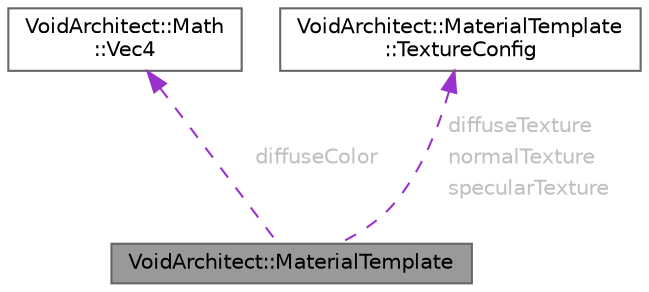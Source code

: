 digraph "VoidArchitect::MaterialTemplate"
{
 // LATEX_PDF_SIZE
  bgcolor="transparent";
  edge [fontname=Helvetica,fontsize=10,labelfontname=Helvetica,labelfontsize=10];
  node [fontname=Helvetica,fontsize=10,shape=box,height=0.2,width=0.4];
  Node1 [id="Node000001",label="VoidArchitect::MaterialTemplate",height=0.2,width=0.4,color="gray40", fillcolor="grey60", style="filled", fontcolor="black",tooltip=" "];
  Node2 -> Node1 [id="edge1_Node000001_Node000002",dir="back",color="darkorchid3",style="dashed",tooltip=" ",label=<<TABLE CELLBORDER="0" BORDER="0"><TR><TD VALIGN="top" ALIGN="LEFT" CELLPADDING="1" CELLSPACING="0">diffuseColor</TD></TR>
</TABLE>> ,fontcolor="grey" ];
  Node2 [id="Node000002",label="VoidArchitect::Math\l::Vec4",height=0.2,width=0.4,color="gray40", fillcolor="white", style="filled",URL="$class_void_architect_1_1_math_1_1_vec4.html",tooltip=" "];
  Node3 -> Node1 [id="edge2_Node000001_Node000003",dir="back",color="darkorchid3",style="dashed",tooltip=" ",label=<<TABLE CELLBORDER="0" BORDER="0"><TR><TD VALIGN="top" ALIGN="LEFT" CELLPADDING="1" CELLSPACING="0">diffuseTexture</TD></TR>
<TR><TD VALIGN="top" ALIGN="LEFT" CELLPADDING="1" CELLSPACING="0">normalTexture</TD></TR>
<TR><TD VALIGN="top" ALIGN="LEFT" CELLPADDING="1" CELLSPACING="0">specularTexture</TD></TR>
</TABLE>> ,fontcolor="grey" ];
  Node3 [id="Node000003",label="VoidArchitect::MaterialTemplate\l::TextureConfig",height=0.2,width=0.4,color="gray40", fillcolor="white", style="filled",URL="$struct_void_architect_1_1_material_template_1_1_texture_config.html",tooltip=" "];
}
